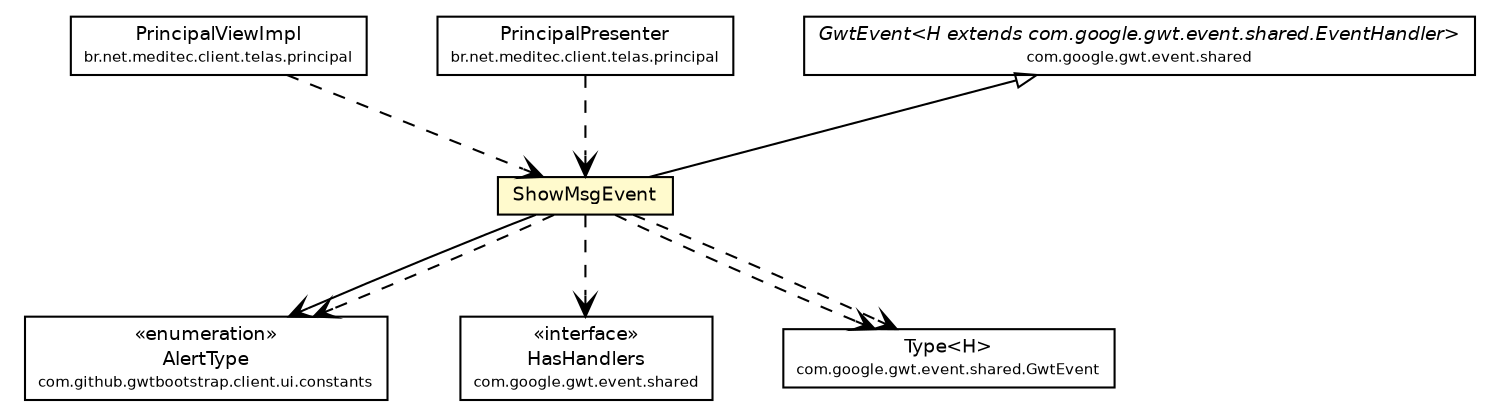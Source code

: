 #!/usr/local/bin/dot
#
# Class diagram 
# Generated by UmlGraph version 4.6 (http://www.spinellis.gr/sw/umlgraph)
#

digraph G {
	edge [fontname="Helvetica",fontsize=10,labelfontname="Helvetica",labelfontsize=10];
	node [fontname="Helvetica",fontsize=10,shape=plaintext];
	// br.net.meditec.client.events.ShowMsgEvent
	c3760 [label=<<table border="0" cellborder="1" cellspacing="0" cellpadding="2" port="p" bgcolor="lemonChiffon" href="./ShowMsgEvent.html">
		<tr><td><table border="0" cellspacing="0" cellpadding="1">
			<tr><td> ShowMsgEvent </td></tr>
		</table></td></tr>
		</table>>, fontname="Helvetica", fontcolor="black", fontsize=9.0];
	// br.net.meditec.client.telas.principal.PrincipalViewImpl
	c3772 [label=<<table border="0" cellborder="1" cellspacing="0" cellpadding="2" port="p" href="../telas/principal/PrincipalViewImpl.html">
		<tr><td><table border="0" cellspacing="0" cellpadding="1">
			<tr><td> PrincipalViewImpl </td></tr>
			<tr><td><font point-size="7.0"> br.net.meditec.client.telas.principal </font></td></tr>
		</table></td></tr>
		</table>>, fontname="Helvetica", fontcolor="black", fontsize=9.0];
	// br.net.meditec.client.telas.principal.PrincipalPresenter
	c3773 [label=<<table border="0" cellborder="1" cellspacing="0" cellpadding="2" port="p" href="../telas/principal/PrincipalPresenter.html">
		<tr><td><table border="0" cellspacing="0" cellpadding="1">
			<tr><td> PrincipalPresenter </td></tr>
			<tr><td><font point-size="7.0"> br.net.meditec.client.telas.principal </font></td></tr>
		</table></td></tr>
		</table>>, fontname="Helvetica", fontcolor="black", fontsize=9.0];
	//br.net.meditec.client.events.ShowMsgEvent extends com.google.gwt.event.shared.GwtEvent<br.net.meditec.client.events.ShowMsgEvent.ShowMsgHandler>
	c3801:p -> c3760:p [dir=back,arrowtail=empty];
	// br.net.meditec.client.events.ShowMsgEvent NAVASSOC com.github.gwtbootstrap.client.ui.constants.AlertType
	c3760:p -> c3802:p [taillabel="", label="", headlabel="", fontname="Helvetica", fontcolor="black", fontsize=10.0, color="black", arrowhead=open];
	// br.net.meditec.client.events.ShowMsgEvent DEPEND com.google.gwt.event.shared.HasHandlers
	c3760:p -> c3803:p [taillabel="", label="", headlabel="", fontname="Helvetica", fontcolor="black", fontsize=10.0, color="black", arrowhead=open, style=dashed];
	// br.net.meditec.client.events.ShowMsgEvent DEPEND com.google.gwt.event.shared.GwtEvent.Type<H>
	c3760:p -> c3804:p [taillabel="", label="", headlabel="", fontname="Helvetica", fontcolor="black", fontsize=10.0, color="black", arrowhead=open, style=dashed];
	// br.net.meditec.client.events.ShowMsgEvent DEPEND com.google.gwt.event.shared.GwtEvent.Type<H>
	c3760:p -> c3804:p [taillabel="", label="", headlabel="", fontname="Helvetica", fontcolor="black", fontsize=10.0, color="black", arrowhead=open, style=dashed];
	// br.net.meditec.client.events.ShowMsgEvent DEPEND com.github.gwtbootstrap.client.ui.constants.AlertType
	c3760:p -> c3802:p [taillabel="", label="", headlabel="", fontname="Helvetica", fontcolor="black", fontsize=10.0, color="black", arrowhead=open, style=dashed];
	// br.net.meditec.client.telas.principal.PrincipalViewImpl DEPEND br.net.meditec.client.events.ShowMsgEvent
	c3772:p -> c3760:p [taillabel="", label="", headlabel="", fontname="Helvetica", fontcolor="black", fontsize=10.0, color="black", arrowhead=open, style=dashed];
	// br.net.meditec.client.telas.principal.PrincipalPresenter DEPEND br.net.meditec.client.events.ShowMsgEvent
	c3773:p -> c3760:p [taillabel="", label="", headlabel="", fontname="Helvetica", fontcolor="black", fontsize=10.0, color="black", arrowhead=open, style=dashed];
	// com.github.gwtbootstrap.client.ui.constants.AlertType
	c3802 [label=<<table border="0" cellborder="1" cellspacing="0" cellpadding="2" port="p" href="http://java.sun.com/j2se/1.4.2/docs/api/com/github/gwtbootstrap/client/ui/constants/AlertType.html">
		<tr><td><table border="0" cellspacing="0" cellpadding="1">
			<tr><td> &laquo;enumeration&raquo; </td></tr>
			<tr><td> AlertType </td></tr>
			<tr><td><font point-size="7.0"> com.github.gwtbootstrap.client.ui.constants </font></td></tr>
		</table></td></tr>
		</table>>, fontname="Helvetica", fontcolor="black", fontsize=9.0];
	// com.google.gwt.event.shared.HasHandlers
	c3803 [label=<<table border="0" cellborder="1" cellspacing="0" cellpadding="2" port="p" href="http://java.sun.com/j2se/1.4.2/docs/api/com/google/gwt/event/shared/HasHandlers.html">
		<tr><td><table border="0" cellspacing="0" cellpadding="1">
			<tr><td> &laquo;interface&raquo; </td></tr>
			<tr><td> HasHandlers </td></tr>
			<tr><td><font point-size="7.0"> com.google.gwt.event.shared </font></td></tr>
		</table></td></tr>
		</table>>, fontname="Helvetica", fontcolor="black", fontsize=9.0];
	// com.google.gwt.event.shared.GwtEvent.Type<H>
	c3804 [label=<<table border="0" cellborder="1" cellspacing="0" cellpadding="2" port="p" href="http://java.sun.com/j2se/1.4.2/docs/api/com/google/gwt/event/shared/GwtEvent/Type.html">
		<tr><td><table border="0" cellspacing="0" cellpadding="1">
			<tr><td> Type&lt;H&gt; </td></tr>
			<tr><td><font point-size="7.0"> com.google.gwt.event.shared.GwtEvent </font></td></tr>
		</table></td></tr>
		</table>>, fontname="Helvetica", fontcolor="black", fontsize=9.0];
	// com.google.gwt.event.shared.GwtEvent<H extends com.google.gwt.event.shared.EventHandler>
	c3801 [label=<<table border="0" cellborder="1" cellspacing="0" cellpadding="2" port="p" href="http://java.sun.com/j2se/1.4.2/docs/api/com/google/gwt/event/shared/GwtEvent.html">
		<tr><td><table border="0" cellspacing="0" cellpadding="1">
			<tr><td><font face="Helvetica-Oblique"> GwtEvent&lt;H extends com.google.gwt.event.shared.EventHandler&gt; </font></td></tr>
			<tr><td><font point-size="7.0"> com.google.gwt.event.shared </font></td></tr>
		</table></td></tr>
		</table>>, fontname="Helvetica", fontcolor="black", fontsize=9.0];
}


